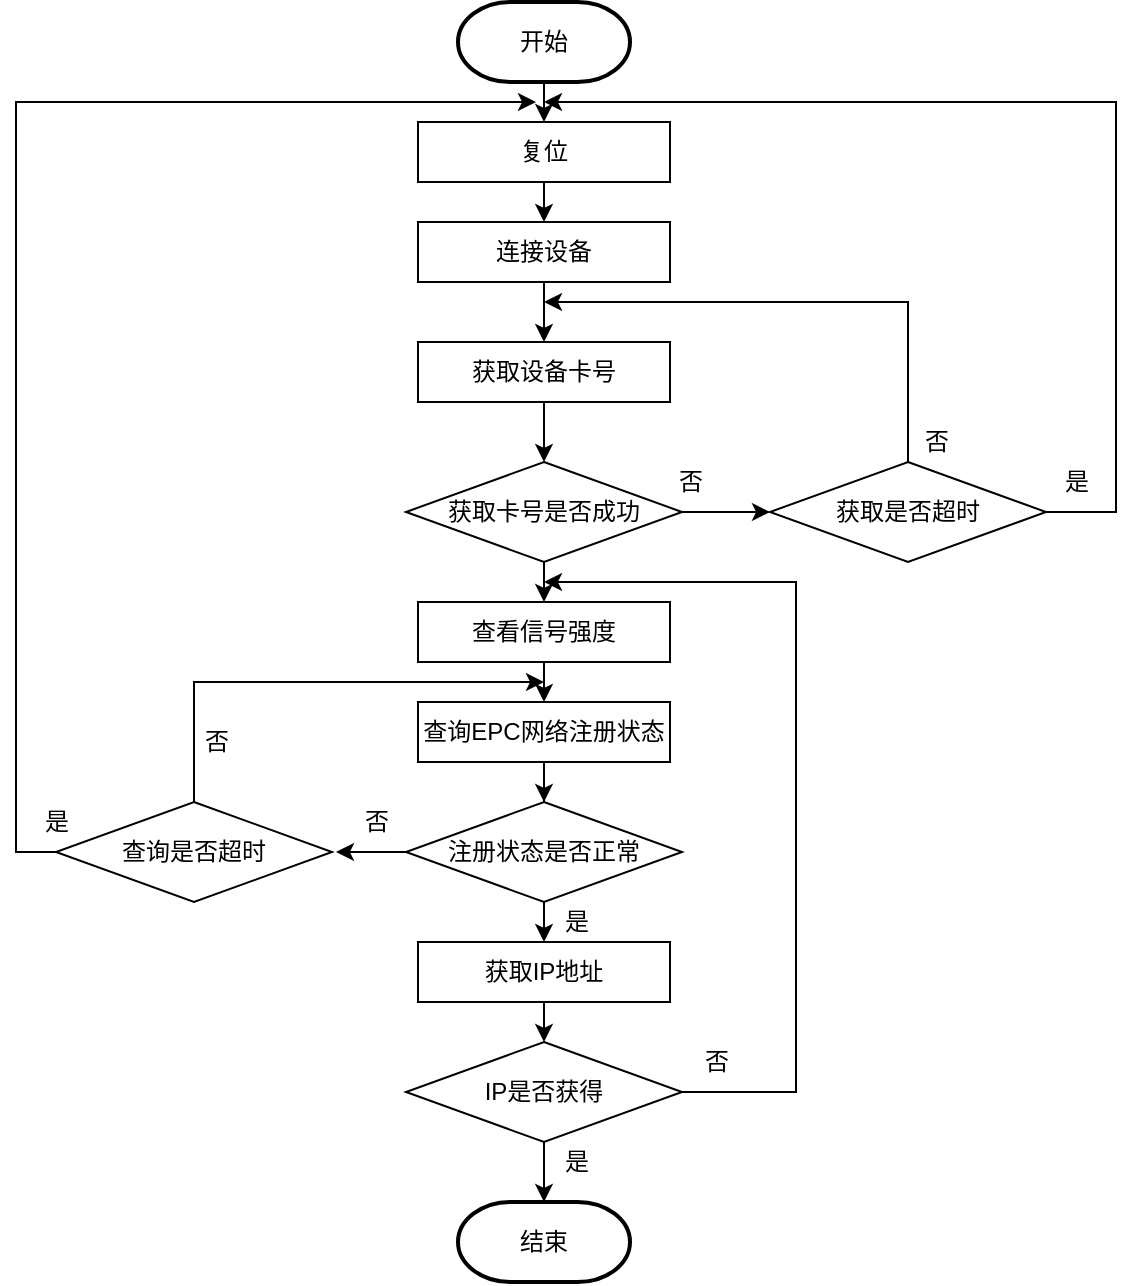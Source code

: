 <mxfile version="14.6.13" type="github">
  <diagram id="iYzqm7sgpaD0ObFjJksQ" name="第 1 页">
    <mxGraphModel dx="1038" dy="499" grid="1" gridSize="10" guides="1" tooltips="1" connect="1" arrows="1" fold="1" page="1" pageScale="1" pageWidth="827" pageHeight="1169" math="0" shadow="0">
      <root>
        <mxCell id="0" />
        <mxCell id="1" parent="0" />
        <mxCell id="4VNX95Qdlnc_b4q6MCRh-16" style="edgeStyle=orthogonalEdgeStyle;rounded=0;orthogonalLoop=1;jettySize=auto;html=1;exitX=0.5;exitY=1;exitDx=0;exitDy=0;exitPerimeter=0;entryX=0.5;entryY=0;entryDx=0;entryDy=0;" edge="1" parent="1" source="4VNX95Qdlnc_b4q6MCRh-1" target="4VNX95Qdlnc_b4q6MCRh-15">
          <mxGeometry relative="1" as="geometry" />
        </mxCell>
        <mxCell id="4VNX95Qdlnc_b4q6MCRh-1" value="开始" style="strokeWidth=2;html=1;shape=mxgraph.flowchart.terminator;whiteSpace=wrap;" vertex="1" parent="1">
          <mxGeometry x="361" y="20" width="86" height="40" as="geometry" />
        </mxCell>
        <mxCell id="4VNX95Qdlnc_b4q6MCRh-6" style="edgeStyle=orthogonalEdgeStyle;rounded=0;orthogonalLoop=1;jettySize=auto;html=1;exitX=0.5;exitY=1;exitDx=0;exitDy=0;entryX=0.5;entryY=0;entryDx=0;entryDy=0;" edge="1" parent="1" source="4VNX95Qdlnc_b4q6MCRh-2" target="4VNX95Qdlnc_b4q6MCRh-3">
          <mxGeometry relative="1" as="geometry" />
        </mxCell>
        <mxCell id="4VNX95Qdlnc_b4q6MCRh-2" value="连接设备" style="rounded=0;whiteSpace=wrap;html=1;" vertex="1" parent="1">
          <mxGeometry x="341" y="130" width="126" height="30" as="geometry" />
        </mxCell>
        <mxCell id="4VNX95Qdlnc_b4q6MCRh-8" style="edgeStyle=orthogonalEdgeStyle;rounded=0;orthogonalLoop=1;jettySize=auto;html=1;exitX=0.5;exitY=1;exitDx=0;exitDy=0;entryX=0.5;entryY=0;entryDx=0;entryDy=0;" edge="1" parent="1" source="4VNX95Qdlnc_b4q6MCRh-3" target="4VNX95Qdlnc_b4q6MCRh-4">
          <mxGeometry relative="1" as="geometry" />
        </mxCell>
        <mxCell id="4VNX95Qdlnc_b4q6MCRh-3" value="获取设备卡号" style="rounded=0;whiteSpace=wrap;html=1;" vertex="1" parent="1">
          <mxGeometry x="341" y="190" width="126" height="30" as="geometry" />
        </mxCell>
        <mxCell id="4VNX95Qdlnc_b4q6MCRh-11" style="edgeStyle=orthogonalEdgeStyle;rounded=0;orthogonalLoop=1;jettySize=auto;html=1;exitX=1;exitY=0.5;exitDx=0;exitDy=0;entryX=0;entryY=0.5;entryDx=0;entryDy=0;" edge="1" parent="1" source="4VNX95Qdlnc_b4q6MCRh-4" target="4VNX95Qdlnc_b4q6MCRh-10">
          <mxGeometry relative="1" as="geometry" />
        </mxCell>
        <mxCell id="4VNX95Qdlnc_b4q6MCRh-25" style="edgeStyle=orthogonalEdgeStyle;rounded=0;orthogonalLoop=1;jettySize=auto;html=1;exitX=0.5;exitY=1;exitDx=0;exitDy=0;entryX=0.5;entryY=0;entryDx=0;entryDy=0;" edge="1" parent="1" source="4VNX95Qdlnc_b4q6MCRh-4" target="4VNX95Qdlnc_b4q6MCRh-22">
          <mxGeometry relative="1" as="geometry" />
        </mxCell>
        <mxCell id="4VNX95Qdlnc_b4q6MCRh-4" value="获取卡号是否成功" style="rhombus;whiteSpace=wrap;html=1;" vertex="1" parent="1">
          <mxGeometry x="335" y="250" width="138" height="50" as="geometry" />
        </mxCell>
        <mxCell id="4VNX95Qdlnc_b4q6MCRh-18" style="edgeStyle=orthogonalEdgeStyle;rounded=0;orthogonalLoop=1;jettySize=auto;html=1;exitX=1;exitY=0.5;exitDx=0;exitDy=0;" edge="1" parent="1" source="4VNX95Qdlnc_b4q6MCRh-10">
          <mxGeometry relative="1" as="geometry">
            <mxPoint x="404" y="70" as="targetPoint" />
            <Array as="points">
              <mxPoint x="690" y="275" />
              <mxPoint x="690" y="70" />
              <mxPoint x="467" y="70" />
            </Array>
          </mxGeometry>
        </mxCell>
        <mxCell id="4VNX95Qdlnc_b4q6MCRh-20" style="edgeStyle=orthogonalEdgeStyle;rounded=0;orthogonalLoop=1;jettySize=auto;html=1;exitX=0.5;exitY=0;exitDx=0;exitDy=0;" edge="1" parent="1" source="4VNX95Qdlnc_b4q6MCRh-10">
          <mxGeometry relative="1" as="geometry">
            <mxPoint x="404" y="170" as="targetPoint" />
            <Array as="points">
              <mxPoint x="586" y="170" />
              <mxPoint x="467" y="170" />
            </Array>
          </mxGeometry>
        </mxCell>
        <mxCell id="4VNX95Qdlnc_b4q6MCRh-10" value="获取是否超时" style="rhombus;whiteSpace=wrap;html=1;" vertex="1" parent="1">
          <mxGeometry x="517" y="250" width="138" height="50" as="geometry" />
        </mxCell>
        <mxCell id="4VNX95Qdlnc_b4q6MCRh-12" value="否" style="text;html=1;align=center;verticalAlign=middle;resizable=0;points=[];autosize=1;strokeColor=none;" vertex="1" parent="1">
          <mxGeometry x="462" y="250" width="30" height="20" as="geometry" />
        </mxCell>
        <mxCell id="4VNX95Qdlnc_b4q6MCRh-17" style="edgeStyle=orthogonalEdgeStyle;rounded=0;orthogonalLoop=1;jettySize=auto;html=1;exitX=0.5;exitY=1;exitDx=0;exitDy=0;entryX=0.5;entryY=0;entryDx=0;entryDy=0;" edge="1" parent="1" source="4VNX95Qdlnc_b4q6MCRh-15" target="4VNX95Qdlnc_b4q6MCRh-2">
          <mxGeometry relative="1" as="geometry" />
        </mxCell>
        <mxCell id="4VNX95Qdlnc_b4q6MCRh-15" value="复位" style="rounded=0;whiteSpace=wrap;html=1;" vertex="1" parent="1">
          <mxGeometry x="341" y="80" width="126" height="30" as="geometry" />
        </mxCell>
        <mxCell id="4VNX95Qdlnc_b4q6MCRh-19" value="是" style="text;html=1;align=center;verticalAlign=middle;resizable=0;points=[];autosize=1;strokeColor=none;" vertex="1" parent="1">
          <mxGeometry x="655" y="250" width="30" height="20" as="geometry" />
        </mxCell>
        <mxCell id="4VNX95Qdlnc_b4q6MCRh-21" value="否" style="text;html=1;align=center;verticalAlign=middle;resizable=0;points=[];autosize=1;strokeColor=none;" vertex="1" parent="1">
          <mxGeometry x="585" y="230" width="30" height="20" as="geometry" />
        </mxCell>
        <mxCell id="4VNX95Qdlnc_b4q6MCRh-28" style="edgeStyle=orthogonalEdgeStyle;rounded=0;orthogonalLoop=1;jettySize=auto;html=1;exitX=0.5;exitY=1;exitDx=0;exitDy=0;entryX=0.5;entryY=0;entryDx=0;entryDy=0;" edge="1" parent="1" source="4VNX95Qdlnc_b4q6MCRh-22" target="4VNX95Qdlnc_b4q6MCRh-23">
          <mxGeometry relative="1" as="geometry" />
        </mxCell>
        <mxCell id="4VNX95Qdlnc_b4q6MCRh-22" value="查看信号强度" style="rounded=0;whiteSpace=wrap;html=1;" vertex="1" parent="1">
          <mxGeometry x="341" y="320" width="126" height="30" as="geometry" />
        </mxCell>
        <mxCell id="4VNX95Qdlnc_b4q6MCRh-29" style="edgeStyle=orthogonalEdgeStyle;rounded=0;orthogonalLoop=1;jettySize=auto;html=1;exitX=0.5;exitY=1;exitDx=0;exitDy=0;" edge="1" parent="1" source="4VNX95Qdlnc_b4q6MCRh-23" target="4VNX95Qdlnc_b4q6MCRh-26">
          <mxGeometry relative="1" as="geometry" />
        </mxCell>
        <mxCell id="4VNX95Qdlnc_b4q6MCRh-23" value="查询EPC网络注册状态" style="rounded=0;whiteSpace=wrap;html=1;" vertex="1" parent="1">
          <mxGeometry x="341" y="370" width="126" height="30" as="geometry" />
        </mxCell>
        <mxCell id="4VNX95Qdlnc_b4q6MCRh-40" style="edgeStyle=orthogonalEdgeStyle;rounded=0;orthogonalLoop=1;jettySize=auto;html=1;exitX=0.5;exitY=1;exitDx=0;exitDy=0;entryX=0.5;entryY=0;entryDx=0;entryDy=0;" edge="1" parent="1" source="4VNX95Qdlnc_b4q6MCRh-24" target="4VNX95Qdlnc_b4q6MCRh-39">
          <mxGeometry relative="1" as="geometry" />
        </mxCell>
        <mxCell id="4VNX95Qdlnc_b4q6MCRh-24" value="获取IP地址" style="rounded=0;whiteSpace=wrap;html=1;" vertex="1" parent="1">
          <mxGeometry x="341" y="490" width="126" height="30" as="geometry" />
        </mxCell>
        <mxCell id="4VNX95Qdlnc_b4q6MCRh-30" style="edgeStyle=orthogonalEdgeStyle;rounded=0;orthogonalLoop=1;jettySize=auto;html=1;exitX=0.5;exitY=1;exitDx=0;exitDy=0;entryX=0.5;entryY=0;entryDx=0;entryDy=0;" edge="1" parent="1" source="4VNX95Qdlnc_b4q6MCRh-26" target="4VNX95Qdlnc_b4q6MCRh-24">
          <mxGeometry relative="1" as="geometry" />
        </mxCell>
        <mxCell id="4VNX95Qdlnc_b4q6MCRh-33" style="edgeStyle=orthogonalEdgeStyle;rounded=0;orthogonalLoop=1;jettySize=auto;html=1;exitX=0;exitY=0.5;exitDx=0;exitDy=0;" edge="1" parent="1" source="4VNX95Qdlnc_b4q6MCRh-26">
          <mxGeometry relative="1" as="geometry">
            <mxPoint x="300" y="445" as="targetPoint" />
          </mxGeometry>
        </mxCell>
        <mxCell id="4VNX95Qdlnc_b4q6MCRh-26" value="注册状态是否正常" style="rhombus;whiteSpace=wrap;html=1;" vertex="1" parent="1">
          <mxGeometry x="335" y="420" width="138" height="50" as="geometry" />
        </mxCell>
        <mxCell id="4VNX95Qdlnc_b4q6MCRh-31" value="是" style="text;html=1;align=center;verticalAlign=middle;resizable=0;points=[];autosize=1;strokeColor=none;" vertex="1" parent="1">
          <mxGeometry x="405" y="470" width="30" height="20" as="geometry" />
        </mxCell>
        <mxCell id="4VNX95Qdlnc_b4q6MCRh-35" style="edgeStyle=orthogonalEdgeStyle;rounded=0;orthogonalLoop=1;jettySize=auto;html=1;exitX=0.5;exitY=0;exitDx=0;exitDy=0;" edge="1" parent="1" source="4VNX95Qdlnc_b4q6MCRh-32">
          <mxGeometry relative="1" as="geometry">
            <mxPoint x="404" y="360" as="targetPoint" />
            <Array as="points">
              <mxPoint x="229" y="360" />
              <mxPoint x="341" y="360" />
            </Array>
          </mxGeometry>
        </mxCell>
        <mxCell id="4VNX95Qdlnc_b4q6MCRh-37" style="edgeStyle=orthogonalEdgeStyle;rounded=0;orthogonalLoop=1;jettySize=auto;html=1;exitX=0;exitY=0.5;exitDx=0;exitDy=0;" edge="1" parent="1" source="4VNX95Qdlnc_b4q6MCRh-32">
          <mxGeometry relative="1" as="geometry">
            <mxPoint x="400" y="70" as="targetPoint" />
            <Array as="points">
              <mxPoint x="140" y="445" />
              <mxPoint x="140" y="70" />
            </Array>
          </mxGeometry>
        </mxCell>
        <mxCell id="4VNX95Qdlnc_b4q6MCRh-32" value="查询是否超时" style="rhombus;whiteSpace=wrap;html=1;" vertex="1" parent="1">
          <mxGeometry x="160" y="420" width="138" height="50" as="geometry" />
        </mxCell>
        <mxCell id="4VNX95Qdlnc_b4q6MCRh-34" value="否" style="text;html=1;align=center;verticalAlign=middle;resizable=0;points=[];autosize=1;strokeColor=none;" vertex="1" parent="1">
          <mxGeometry x="305" y="420" width="30" height="20" as="geometry" />
        </mxCell>
        <mxCell id="4VNX95Qdlnc_b4q6MCRh-36" value="否" style="text;html=1;align=center;verticalAlign=middle;resizable=0;points=[];autosize=1;strokeColor=none;" vertex="1" parent="1">
          <mxGeometry x="225" y="380" width="30" height="20" as="geometry" />
        </mxCell>
        <mxCell id="4VNX95Qdlnc_b4q6MCRh-38" value="是" style="text;html=1;align=center;verticalAlign=middle;resizable=0;points=[];autosize=1;strokeColor=none;" vertex="1" parent="1">
          <mxGeometry x="145" y="420" width="30" height="20" as="geometry" />
        </mxCell>
        <mxCell id="4VNX95Qdlnc_b4q6MCRh-42" style="edgeStyle=orthogonalEdgeStyle;rounded=0;orthogonalLoop=1;jettySize=auto;html=1;exitX=0.5;exitY=1;exitDx=0;exitDy=0;entryX=0.5;entryY=0;entryDx=0;entryDy=0;entryPerimeter=0;" edge="1" parent="1" source="4VNX95Qdlnc_b4q6MCRh-39" target="4VNX95Qdlnc_b4q6MCRh-41">
          <mxGeometry relative="1" as="geometry" />
        </mxCell>
        <mxCell id="4VNX95Qdlnc_b4q6MCRh-43" style="edgeStyle=orthogonalEdgeStyle;rounded=0;orthogonalLoop=1;jettySize=auto;html=1;exitX=1;exitY=0.5;exitDx=0;exitDy=0;" edge="1" parent="1" source="4VNX95Qdlnc_b4q6MCRh-39">
          <mxGeometry relative="1" as="geometry">
            <mxPoint x="404" y="310" as="targetPoint" />
            <Array as="points">
              <mxPoint x="530" y="565" />
              <mxPoint x="530" y="310" />
            </Array>
          </mxGeometry>
        </mxCell>
        <mxCell id="4VNX95Qdlnc_b4q6MCRh-39" value="IP是否获得" style="rhombus;whiteSpace=wrap;html=1;" vertex="1" parent="1">
          <mxGeometry x="335" y="540" width="138" height="50" as="geometry" />
        </mxCell>
        <mxCell id="4VNX95Qdlnc_b4q6MCRh-41" value="结束" style="strokeWidth=2;html=1;shape=mxgraph.flowchart.terminator;whiteSpace=wrap;" vertex="1" parent="1">
          <mxGeometry x="361" y="620" width="86" height="40" as="geometry" />
        </mxCell>
        <mxCell id="4VNX95Qdlnc_b4q6MCRh-44" value="否" style="text;html=1;align=center;verticalAlign=middle;resizable=0;points=[];autosize=1;strokeColor=none;" vertex="1" parent="1">
          <mxGeometry x="475" y="540" width="30" height="20" as="geometry" />
        </mxCell>
        <mxCell id="4VNX95Qdlnc_b4q6MCRh-45" value="是" style="text;html=1;align=center;verticalAlign=middle;resizable=0;points=[];autosize=1;strokeColor=none;" vertex="1" parent="1">
          <mxGeometry x="405" y="590" width="30" height="20" as="geometry" />
        </mxCell>
      </root>
    </mxGraphModel>
  </diagram>
</mxfile>
